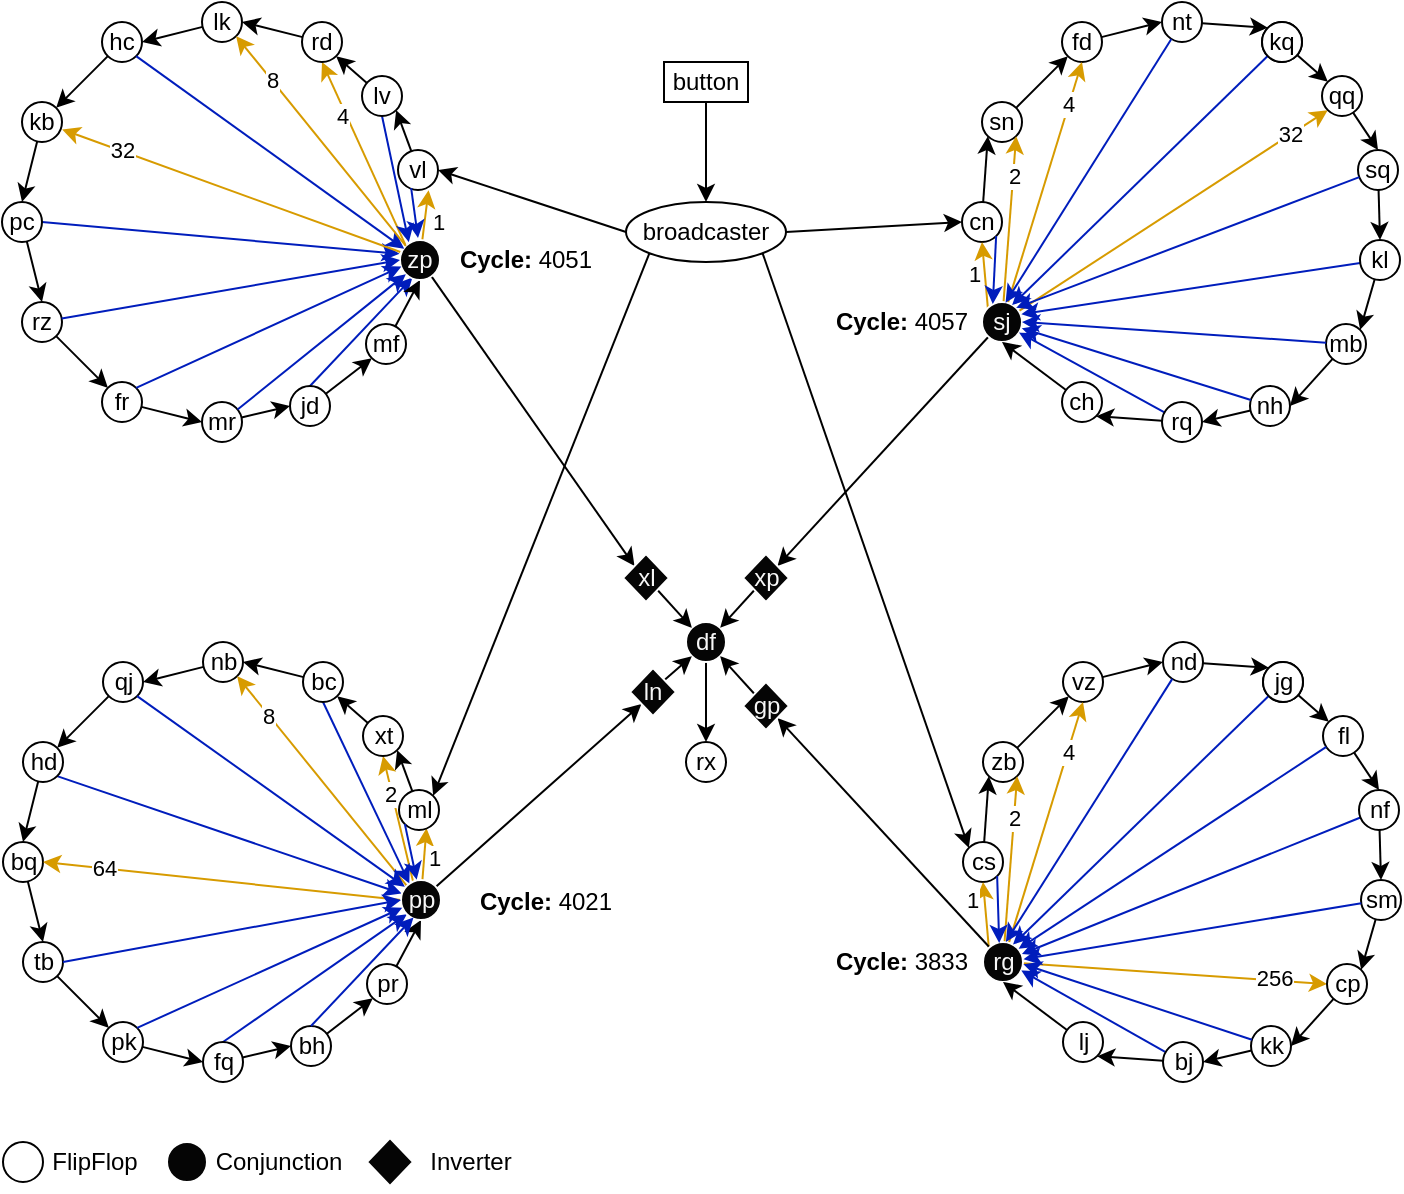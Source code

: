 <mxfile version="22.1.2" type="device">
  <diagram name="Page-1" id="7h99E_FBtP_rNtK2KSog">
    <mxGraphModel dx="367" dy="302" grid="1" gridSize="10" guides="1" tooltips="1" connect="1" arrows="1" fold="1" page="1" pageScale="1" pageWidth="827" pageHeight="1169" math="0" shadow="0">
      <root>
        <mxCell id="0" />
        <mxCell id="1" parent="0" />
        <mxCell id="vLFiFbukNMR0kvkJJkpE-280" style="edgeStyle=none;rounded=0;orthogonalLoop=1;jettySize=auto;html=1;entryX=1;entryY=0.5;entryDx=0;entryDy=0;exitX=0;exitY=0.5;exitDx=0;exitDy=0;" parent="1" source="vLFiFbukNMR0kvkJJkpE-1" target="vLFiFbukNMR0kvkJJkpE-21" edge="1">
          <mxGeometry relative="1" as="geometry">
            <mxPoint x="350" y="150" as="targetPoint" />
          </mxGeometry>
        </mxCell>
        <mxCell id="vLFiFbukNMR0kvkJJkpE-281" style="edgeStyle=none;rounded=0;orthogonalLoop=1;jettySize=auto;html=1;entryX=1;entryY=0;entryDx=0;entryDy=0;exitX=0;exitY=1;exitDx=0;exitDy=0;" parent="1" source="vLFiFbukNMR0kvkJJkpE-1" target="vLFiFbukNMR0kvkJJkpE-83" edge="1">
          <mxGeometry relative="1" as="geometry" />
        </mxCell>
        <mxCell id="vLFiFbukNMR0kvkJJkpE-282" style="edgeStyle=none;rounded=0;orthogonalLoop=1;jettySize=auto;html=1;entryX=0;entryY=0.5;entryDx=0;entryDy=0;exitX=1;exitY=0.5;exitDx=0;exitDy=0;" parent="1" source="vLFiFbukNMR0kvkJJkpE-1" target="vLFiFbukNMR0kvkJJkpE-158" edge="1">
          <mxGeometry relative="1" as="geometry" />
        </mxCell>
        <mxCell id="vLFiFbukNMR0kvkJJkpE-283" style="edgeStyle=none;rounded=0;orthogonalLoop=1;jettySize=auto;html=1;entryX=0;entryY=0;entryDx=0;entryDy=0;exitX=1;exitY=1;exitDx=0;exitDy=0;" parent="1" source="vLFiFbukNMR0kvkJJkpE-1" target="vLFiFbukNMR0kvkJJkpE-223" edge="1">
          <mxGeometry relative="1" as="geometry" />
        </mxCell>
        <mxCell id="vLFiFbukNMR0kvkJJkpE-1" value="broadcaster" style="ellipse;whiteSpace=wrap;html=1;" parent="1" vertex="1">
          <mxGeometry x="400" y="140" width="80" height="30" as="geometry" />
        </mxCell>
        <mxCell id="vLFiFbukNMR0kvkJJkpE-49" style="edgeStyle=none;rounded=0;orthogonalLoop=1;jettySize=auto;html=1;entryX=1;entryY=0.5;entryDx=0;entryDy=0;" parent="1" source="vLFiFbukNMR0kvkJJkpE-2" target="vLFiFbukNMR0kvkJJkpE-12" edge="1">
          <mxGeometry relative="1" as="geometry" />
        </mxCell>
        <mxCell id="vLFiFbukNMR0kvkJJkpE-2" value="lk" style="ellipse;whiteSpace=wrap;html=1;" parent="1" vertex="1">
          <mxGeometry x="188" y="40" width="20" height="20" as="geometry" />
        </mxCell>
        <mxCell id="vLFiFbukNMR0kvkJJkpE-50" style="edgeStyle=none;rounded=0;orthogonalLoop=1;jettySize=auto;html=1;entryX=1;entryY=0;entryDx=0;entryDy=0;" parent="1" source="vLFiFbukNMR0kvkJJkpE-12" target="vLFiFbukNMR0kvkJJkpE-13" edge="1">
          <mxGeometry relative="1" as="geometry" />
        </mxCell>
        <mxCell id="vLFiFbukNMR0kvkJJkpE-12" value="hc" style="ellipse;whiteSpace=wrap;html=1;" parent="1" vertex="1">
          <mxGeometry x="138" y="50" width="20" height="20" as="geometry" />
        </mxCell>
        <mxCell id="vLFiFbukNMR0kvkJJkpE-51" style="edgeStyle=none;rounded=0;orthogonalLoop=1;jettySize=auto;html=1;entryX=0.5;entryY=0;entryDx=0;entryDy=0;" parent="1" source="vLFiFbukNMR0kvkJJkpE-13" target="vLFiFbukNMR0kvkJJkpE-14" edge="1">
          <mxGeometry relative="1" as="geometry" />
        </mxCell>
        <mxCell id="vLFiFbukNMR0kvkJJkpE-13" value="kb" style="ellipse;whiteSpace=wrap;html=1;" parent="1" vertex="1">
          <mxGeometry x="98" y="90" width="20" height="20" as="geometry" />
        </mxCell>
        <mxCell id="vLFiFbukNMR0kvkJJkpE-52" style="edgeStyle=none;rounded=0;orthogonalLoop=1;jettySize=auto;html=1;entryX=0.5;entryY=0;entryDx=0;entryDy=0;" parent="1" source="vLFiFbukNMR0kvkJJkpE-14" target="vLFiFbukNMR0kvkJJkpE-15" edge="1">
          <mxGeometry relative="1" as="geometry" />
        </mxCell>
        <mxCell id="vLFiFbukNMR0kvkJJkpE-101" style="edgeStyle=none;rounded=0;orthogonalLoop=1;jettySize=auto;html=1;exitX=1;exitY=0.5;exitDx=0;exitDy=0;entryX=-0.012;entryY=0.346;entryDx=0;entryDy=0;entryPerimeter=0;fillColor=#0050ef;strokeColor=#001DBC;" parent="1" source="vLFiFbukNMR0kvkJJkpE-14" target="vLFiFbukNMR0kvkJJkpE-20" edge="1">
          <mxGeometry relative="1" as="geometry" />
        </mxCell>
        <mxCell id="vLFiFbukNMR0kvkJJkpE-14" value="pc" style="ellipse;whiteSpace=wrap;html=1;" parent="1" vertex="1">
          <mxGeometry x="88" y="140" width="20" height="20" as="geometry" />
        </mxCell>
        <mxCell id="vLFiFbukNMR0kvkJJkpE-53" style="edgeStyle=none;rounded=0;orthogonalLoop=1;jettySize=auto;html=1;entryX=0;entryY=0;entryDx=0;entryDy=0;" parent="1" source="vLFiFbukNMR0kvkJJkpE-15" target="vLFiFbukNMR0kvkJJkpE-16" edge="1">
          <mxGeometry relative="1" as="geometry" />
        </mxCell>
        <mxCell id="vLFiFbukNMR0kvkJJkpE-15" value="rz" style="ellipse;whiteSpace=wrap;html=1;" parent="1" vertex="1">
          <mxGeometry x="98" y="190" width="20" height="20" as="geometry" />
        </mxCell>
        <mxCell id="vLFiFbukNMR0kvkJJkpE-54" style="edgeStyle=none;rounded=0;orthogonalLoop=1;jettySize=auto;html=1;entryX=0;entryY=0.5;entryDx=0;entryDy=0;" parent="1" source="vLFiFbukNMR0kvkJJkpE-16" target="vLFiFbukNMR0kvkJJkpE-17" edge="1">
          <mxGeometry relative="1" as="geometry" />
        </mxCell>
        <mxCell id="vLFiFbukNMR0kvkJJkpE-16" value="fr" style="ellipse;whiteSpace=wrap;html=1;" parent="1" vertex="1">
          <mxGeometry x="138" y="230" width="20" height="20" as="geometry" />
        </mxCell>
        <mxCell id="vLFiFbukNMR0kvkJJkpE-55" style="edgeStyle=none;rounded=0;orthogonalLoop=1;jettySize=auto;html=1;entryX=0;entryY=0.5;entryDx=0;entryDy=0;" parent="1" source="vLFiFbukNMR0kvkJJkpE-17" target="vLFiFbukNMR0kvkJJkpE-18" edge="1">
          <mxGeometry relative="1" as="geometry" />
        </mxCell>
        <mxCell id="vLFiFbukNMR0kvkJJkpE-17" value="mr" style="ellipse;whiteSpace=wrap;html=1;" parent="1" vertex="1">
          <mxGeometry x="188" y="240" width="20" height="20" as="geometry" />
        </mxCell>
        <mxCell id="vLFiFbukNMR0kvkJJkpE-56" style="edgeStyle=none;rounded=0;orthogonalLoop=1;jettySize=auto;html=1;entryX=0;entryY=1;entryDx=0;entryDy=0;" parent="1" source="vLFiFbukNMR0kvkJJkpE-18" target="vLFiFbukNMR0kvkJJkpE-19" edge="1">
          <mxGeometry relative="1" as="geometry" />
        </mxCell>
        <mxCell id="vLFiFbukNMR0kvkJJkpE-104" style="edgeStyle=none;rounded=0;orthogonalLoop=1;jettySize=auto;html=1;exitX=0.5;exitY=0;exitDx=0;exitDy=0;entryX=0.311;entryY=0.94;entryDx=0;entryDy=0;entryPerimeter=0;fillColor=#0050ef;strokeColor=#001DBC;" parent="1" source="vLFiFbukNMR0kvkJJkpE-18" target="vLFiFbukNMR0kvkJJkpE-20" edge="1">
          <mxGeometry relative="1" as="geometry" />
        </mxCell>
        <mxCell id="vLFiFbukNMR0kvkJJkpE-18" value="jd" style="ellipse;whiteSpace=wrap;html=1;" parent="1" vertex="1">
          <mxGeometry x="232" y="232" width="20" height="20" as="geometry" />
        </mxCell>
        <mxCell id="vLFiFbukNMR0kvkJJkpE-57" style="edgeStyle=none;rounded=0;orthogonalLoop=1;jettySize=auto;html=1;entryX=0.5;entryY=1;entryDx=0;entryDy=0;" parent="1" source="vLFiFbukNMR0kvkJJkpE-19" target="vLFiFbukNMR0kvkJJkpE-20" edge="1">
          <mxGeometry relative="1" as="geometry" />
        </mxCell>
        <mxCell id="vLFiFbukNMR0kvkJJkpE-19" value="mf" style="ellipse;whiteSpace=wrap;html=1;" parent="1" vertex="1">
          <mxGeometry x="270" y="201" width="20" height="20" as="geometry" />
        </mxCell>
        <mxCell id="vLFiFbukNMR0kvkJJkpE-58" style="edgeStyle=none;rounded=0;orthogonalLoop=1;jettySize=auto;html=1;entryX=0.764;entryY=1.005;entryDx=0;entryDy=0;entryPerimeter=0;fillColor=#ffe6cc;strokeColor=#d79b00;" parent="1" source="vLFiFbukNMR0kvkJJkpE-20" target="vLFiFbukNMR0kvkJJkpE-21" edge="1">
          <mxGeometry relative="1" as="geometry" />
        </mxCell>
        <mxCell id="_b43t_OURAf0LPRaJytC-1" value="1" style="edgeLabel;html=1;align=center;verticalAlign=middle;resizable=0;points=[];" parent="vLFiFbukNMR0kvkJJkpE-58" vertex="1" connectable="0">
          <mxGeometry x="0.082" y="-1" relative="1" as="geometry">
            <mxPoint x="5" y="4" as="offset" />
          </mxGeometry>
        </mxCell>
        <mxCell id="vLFiFbukNMR0kvkJJkpE-106" style="edgeStyle=none;rounded=0;orthogonalLoop=1;jettySize=auto;html=1;exitX=0;exitY=0;exitDx=0;exitDy=0;entryX=0.5;entryY=1;entryDx=0;entryDy=0;fillColor=#ffe6cc;strokeColor=#d79b00;" parent="1" source="vLFiFbukNMR0kvkJJkpE-20" target="vLFiFbukNMR0kvkJJkpE-23" edge="1">
          <mxGeometry relative="1" as="geometry" />
        </mxCell>
        <mxCell id="_b43t_OURAf0LPRaJytC-2" value="4" style="edgeLabel;html=1;align=center;verticalAlign=middle;resizable=0;points=[];" parent="vLFiFbukNMR0kvkJJkpE-106" vertex="1" connectable="0">
          <mxGeometry x="0.559" relative="1" as="geometry">
            <mxPoint x="1" y="7" as="offset" />
          </mxGeometry>
        </mxCell>
        <mxCell id="vLFiFbukNMR0kvkJJkpE-107" style="edgeStyle=none;rounded=0;orthogonalLoop=1;jettySize=auto;html=1;exitX=0.008;exitY=0.301;exitDx=0;exitDy=0;entryX=1.004;entryY=0.686;entryDx=0;entryDy=0;exitPerimeter=0;entryPerimeter=0;fillColor=#ffe6cc;strokeColor=#d79b00;" parent="1" source="vLFiFbukNMR0kvkJJkpE-20" target="vLFiFbukNMR0kvkJJkpE-13" edge="1">
          <mxGeometry relative="1" as="geometry" />
        </mxCell>
        <mxCell id="_b43t_OURAf0LPRaJytC-4" value="32" style="edgeLabel;html=1;align=center;verticalAlign=middle;resizable=0;points=[];" parent="vLFiFbukNMR0kvkJJkpE-107" vertex="1" connectable="0">
          <mxGeometry x="0.405" y="-1" relative="1" as="geometry">
            <mxPoint x="-21" y="-7" as="offset" />
          </mxGeometry>
        </mxCell>
        <mxCell id="vLFiFbukNMR0kvkJJkpE-270" style="edgeStyle=none;rounded=0;orthogonalLoop=1;jettySize=auto;html=1;entryX=0;entryY=0;entryDx=0;entryDy=0;" parent="1" source="vLFiFbukNMR0kvkJJkpE-20" target="gAliYxZheVsyIceWktLf-1" edge="1">
          <mxGeometry relative="1" as="geometry">
            <mxPoint x="402.929" y="322.929" as="targetPoint" />
          </mxGeometry>
        </mxCell>
        <mxCell id="vLFiFbukNMR0kvkJJkpE-20" value="zp" style="ellipse;whiteSpace=wrap;html=1;fillStyle=auto;fillColor=#050505;strokeColor=#FFFFFF;fontColor=#F7F7F7;" parent="1" vertex="1">
          <mxGeometry x="287" y="159" width="20" height="20" as="geometry" />
        </mxCell>
        <mxCell id="vLFiFbukNMR0kvkJJkpE-59" style="edgeStyle=none;rounded=0;orthogonalLoop=1;jettySize=auto;html=1;entryX=1;entryY=1;entryDx=0;entryDy=0;" parent="1" source="vLFiFbukNMR0kvkJJkpE-21" target="vLFiFbukNMR0kvkJJkpE-22" edge="1">
          <mxGeometry relative="1" as="geometry" />
        </mxCell>
        <mxCell id="vLFiFbukNMR0kvkJJkpE-21" value="vl" style="ellipse;whiteSpace=wrap;html=1;" parent="1" vertex="1">
          <mxGeometry x="286" y="114" width="20" height="20" as="geometry" />
        </mxCell>
        <mxCell id="vLFiFbukNMR0kvkJJkpE-60" style="edgeStyle=none;rounded=0;orthogonalLoop=1;jettySize=auto;html=1;entryX=1;entryY=1;entryDx=0;entryDy=0;" parent="1" source="vLFiFbukNMR0kvkJJkpE-22" target="vLFiFbukNMR0kvkJJkpE-23" edge="1">
          <mxGeometry relative="1" as="geometry" />
        </mxCell>
        <mxCell id="vLFiFbukNMR0kvkJJkpE-99" style="edgeStyle=none;rounded=0;orthogonalLoop=1;jettySize=auto;html=1;exitX=0.5;exitY=1;exitDx=0;exitDy=0;entryX=0.22;entryY=0.054;entryDx=0;entryDy=0;entryPerimeter=0;fillColor=#0050ef;strokeColor=#001DBC;" parent="1" source="vLFiFbukNMR0kvkJJkpE-22" target="vLFiFbukNMR0kvkJJkpE-20" edge="1">
          <mxGeometry relative="1" as="geometry">
            <mxPoint x="290" y="160" as="targetPoint" />
          </mxGeometry>
        </mxCell>
        <mxCell id="vLFiFbukNMR0kvkJJkpE-22" value="lv" style="ellipse;whiteSpace=wrap;html=1;" parent="1" vertex="1">
          <mxGeometry x="268" y="77" width="20" height="20" as="geometry" />
        </mxCell>
        <mxCell id="vLFiFbukNMR0kvkJJkpE-61" style="edgeStyle=none;rounded=0;orthogonalLoop=1;jettySize=auto;html=1;entryX=1;entryY=0.5;entryDx=0;entryDy=0;" parent="1" source="vLFiFbukNMR0kvkJJkpE-23" target="vLFiFbukNMR0kvkJJkpE-2" edge="1">
          <mxGeometry relative="1" as="geometry" />
        </mxCell>
        <mxCell id="vLFiFbukNMR0kvkJJkpE-23" value="rd" style="ellipse;whiteSpace=wrap;html=1;" parent="1" vertex="1">
          <mxGeometry x="238" y="50" width="20" height="20" as="geometry" />
        </mxCell>
        <mxCell id="vLFiFbukNMR0kvkJJkpE-62" style="edgeStyle=none;rounded=0;orthogonalLoop=1;jettySize=auto;html=1;entryX=1;entryY=0.5;entryDx=0;entryDy=0;" parent="1" source="vLFiFbukNMR0kvkJJkpE-63" target="vLFiFbukNMR0kvkJJkpE-65" edge="1">
          <mxGeometry relative="1" as="geometry" />
        </mxCell>
        <mxCell id="vLFiFbukNMR0kvkJJkpE-63" value="nb" style="ellipse;whiteSpace=wrap;html=1;" parent="1" vertex="1">
          <mxGeometry x="188.5" y="360" width="20" height="20" as="geometry" />
        </mxCell>
        <mxCell id="vLFiFbukNMR0kvkJJkpE-64" style="edgeStyle=none;rounded=0;orthogonalLoop=1;jettySize=auto;html=1;entryX=1;entryY=0;entryDx=0;entryDy=0;" parent="1" source="vLFiFbukNMR0kvkJJkpE-65" target="vLFiFbukNMR0kvkJJkpE-67" edge="1">
          <mxGeometry relative="1" as="geometry" />
        </mxCell>
        <mxCell id="vLFiFbukNMR0kvkJJkpE-65" value="qj" style="ellipse;whiteSpace=wrap;html=1;" parent="1" vertex="1">
          <mxGeometry x="138.5" y="370" width="20" height="20" as="geometry" />
        </mxCell>
        <mxCell id="vLFiFbukNMR0kvkJJkpE-66" style="edgeStyle=none;rounded=0;orthogonalLoop=1;jettySize=auto;html=1;entryX=0.5;entryY=0;entryDx=0;entryDy=0;" parent="1" source="vLFiFbukNMR0kvkJJkpE-67" target="vLFiFbukNMR0kvkJJkpE-69" edge="1">
          <mxGeometry relative="1" as="geometry" />
        </mxCell>
        <mxCell id="vLFiFbukNMR0kvkJJkpE-141" style="edgeStyle=none;rounded=0;orthogonalLoop=1;jettySize=auto;html=1;exitX=1;exitY=1;exitDx=0;exitDy=0;entryX=0.016;entryY=0.339;entryDx=0;entryDy=0;entryPerimeter=0;fillColor=#0050ef;strokeColor=#001DBC;" parent="1" source="vLFiFbukNMR0kvkJJkpE-67" target="vLFiFbukNMR0kvkJJkpE-81" edge="1">
          <mxGeometry relative="1" as="geometry" />
        </mxCell>
        <mxCell id="vLFiFbukNMR0kvkJJkpE-67" value="hd" style="ellipse;whiteSpace=wrap;html=1;" parent="1" vertex="1">
          <mxGeometry x="98.5" y="410" width="20" height="20" as="geometry" />
        </mxCell>
        <mxCell id="vLFiFbukNMR0kvkJJkpE-68" style="edgeStyle=none;rounded=0;orthogonalLoop=1;jettySize=auto;html=1;entryX=0.5;entryY=0;entryDx=0;entryDy=0;" parent="1" source="vLFiFbukNMR0kvkJJkpE-69" target="vLFiFbukNMR0kvkJJkpE-71" edge="1">
          <mxGeometry relative="1" as="geometry" />
        </mxCell>
        <mxCell id="vLFiFbukNMR0kvkJJkpE-69" value="bq" style="ellipse;whiteSpace=wrap;html=1;" parent="1" vertex="1">
          <mxGeometry x="88.5" y="460" width="20" height="20" as="geometry" />
        </mxCell>
        <mxCell id="vLFiFbukNMR0kvkJJkpE-70" style="edgeStyle=none;rounded=0;orthogonalLoop=1;jettySize=auto;html=1;entryX=0;entryY=0;entryDx=0;entryDy=0;" parent="1" source="vLFiFbukNMR0kvkJJkpE-71" target="vLFiFbukNMR0kvkJJkpE-73" edge="1">
          <mxGeometry relative="1" as="geometry" />
        </mxCell>
        <mxCell id="vLFiFbukNMR0kvkJJkpE-71" value="tb" style="ellipse;whiteSpace=wrap;html=1;" parent="1" vertex="1">
          <mxGeometry x="98.5" y="510" width="20" height="20" as="geometry" />
        </mxCell>
        <mxCell id="vLFiFbukNMR0kvkJJkpE-72" style="edgeStyle=none;rounded=0;orthogonalLoop=1;jettySize=auto;html=1;entryX=0;entryY=0.5;entryDx=0;entryDy=0;" parent="1" source="vLFiFbukNMR0kvkJJkpE-73" target="vLFiFbukNMR0kvkJJkpE-75" edge="1">
          <mxGeometry relative="1" as="geometry" />
        </mxCell>
        <mxCell id="vLFiFbukNMR0kvkJJkpE-73" value="pk" style="ellipse;whiteSpace=wrap;html=1;" parent="1" vertex="1">
          <mxGeometry x="138.5" y="550" width="20" height="20" as="geometry" />
        </mxCell>
        <mxCell id="vLFiFbukNMR0kvkJJkpE-74" style="edgeStyle=none;rounded=0;orthogonalLoop=1;jettySize=auto;html=1;entryX=0;entryY=0.5;entryDx=0;entryDy=0;" parent="1" source="vLFiFbukNMR0kvkJJkpE-75" target="vLFiFbukNMR0kvkJJkpE-77" edge="1">
          <mxGeometry relative="1" as="geometry" />
        </mxCell>
        <mxCell id="vLFiFbukNMR0kvkJJkpE-144" style="edgeStyle=none;rounded=0;orthogonalLoop=1;jettySize=auto;html=1;exitX=0.5;exitY=0;exitDx=0;exitDy=0;entryX=0;entryY=1;entryDx=0;entryDy=0;fillColor=#0050ef;strokeColor=#001DBC;" parent="1" source="vLFiFbukNMR0kvkJJkpE-75" target="vLFiFbukNMR0kvkJJkpE-81" edge="1">
          <mxGeometry relative="1" as="geometry" />
        </mxCell>
        <mxCell id="vLFiFbukNMR0kvkJJkpE-75" value="fq" style="ellipse;whiteSpace=wrap;html=1;" parent="1" vertex="1">
          <mxGeometry x="188.5" y="560" width="20" height="20" as="geometry" />
        </mxCell>
        <mxCell id="vLFiFbukNMR0kvkJJkpE-76" style="edgeStyle=none;rounded=0;orthogonalLoop=1;jettySize=auto;html=1;entryX=0;entryY=1;entryDx=0;entryDy=0;" parent="1" source="vLFiFbukNMR0kvkJJkpE-77" target="vLFiFbukNMR0kvkJJkpE-79" edge="1">
          <mxGeometry relative="1" as="geometry" />
        </mxCell>
        <mxCell id="vLFiFbukNMR0kvkJJkpE-77" value="bh" style="ellipse;whiteSpace=wrap;html=1;" parent="1" vertex="1">
          <mxGeometry x="232.5" y="552" width="20" height="20" as="geometry" />
        </mxCell>
        <mxCell id="vLFiFbukNMR0kvkJJkpE-78" style="edgeStyle=none;rounded=0;orthogonalLoop=1;jettySize=auto;html=1;entryX=0.5;entryY=1;entryDx=0;entryDy=0;" parent="1" source="vLFiFbukNMR0kvkJJkpE-79" target="vLFiFbukNMR0kvkJJkpE-81" edge="1">
          <mxGeometry relative="1" as="geometry" />
        </mxCell>
        <mxCell id="vLFiFbukNMR0kvkJJkpE-79" value="pr" style="ellipse;whiteSpace=wrap;html=1;" parent="1" vertex="1">
          <mxGeometry x="270.5" y="521" width="20" height="20" as="geometry" />
        </mxCell>
        <mxCell id="vLFiFbukNMR0kvkJJkpE-80" style="edgeStyle=none;rounded=0;orthogonalLoop=1;jettySize=auto;html=1;entryX=0.686;entryY=0.956;entryDx=0;entryDy=0;entryPerimeter=0;fillColor=#ffe6cc;strokeColor=#d79b00;" parent="1" source="vLFiFbukNMR0kvkJJkpE-81" target="vLFiFbukNMR0kvkJJkpE-83" edge="1">
          <mxGeometry relative="1" as="geometry" />
        </mxCell>
        <mxCell id="_b43t_OURAf0LPRaJytC-5" value="1" style="edgeLabel;html=1;align=center;verticalAlign=middle;resizable=0;points=[];" parent="vLFiFbukNMR0kvkJJkpE-80" vertex="1" connectable="0">
          <mxGeometry x="0.071" y="1" relative="1" as="geometry">
            <mxPoint x="5" y="3" as="offset" />
          </mxGeometry>
        </mxCell>
        <mxCell id="vLFiFbukNMR0kvkJJkpE-146" style="edgeStyle=none;rounded=0;orthogonalLoop=1;jettySize=auto;html=1;exitX=0.3;exitY=0.03;exitDx=0;exitDy=0;entryX=0.5;entryY=1;entryDx=0;entryDy=0;exitPerimeter=0;fillColor=#ffe6cc;strokeColor=#d79b00;" parent="1" source="vLFiFbukNMR0kvkJJkpE-81" target="vLFiFbukNMR0kvkJJkpE-85" edge="1">
          <mxGeometry relative="1" as="geometry" />
        </mxCell>
        <mxCell id="_b43t_OURAf0LPRaJytC-6" value="2" style="edgeLabel;html=1;align=center;verticalAlign=middle;resizable=0;points=[];" parent="vLFiFbukNMR0kvkJJkpE-146" vertex="1" connectable="0">
          <mxGeometry x="0.502" relative="1" as="geometry">
            <mxPoint y="3" as="offset" />
          </mxGeometry>
        </mxCell>
        <mxCell id="vLFiFbukNMR0kvkJJkpE-147" style="edgeStyle=none;rounded=0;orthogonalLoop=1;jettySize=auto;html=1;exitX=0;exitY=0;exitDx=0;exitDy=0;entryX=1;entryY=1;entryDx=0;entryDy=0;fillColor=#ffe6cc;strokeColor=#d79b00;" parent="1" source="vLFiFbukNMR0kvkJJkpE-81" target="vLFiFbukNMR0kvkJJkpE-63" edge="1">
          <mxGeometry relative="1" as="geometry" />
        </mxCell>
        <mxCell id="_b43t_OURAf0LPRaJytC-7" value="8" style="edgeLabel;html=1;align=center;verticalAlign=middle;resizable=0;points=[];" parent="vLFiFbukNMR0kvkJJkpE-147" vertex="1" connectable="0">
          <mxGeometry x="0.275" relative="1" as="geometry">
            <mxPoint x="-16" y="-18" as="offset" />
          </mxGeometry>
        </mxCell>
        <mxCell id="vLFiFbukNMR0kvkJJkpE-148" style="edgeStyle=none;rounded=0;orthogonalLoop=1;jettySize=auto;html=1;exitX=0;exitY=0.5;exitDx=0;exitDy=0;entryX=1;entryY=0.5;entryDx=0;entryDy=0;fillColor=#ffe6cc;strokeColor=#d79b00;" parent="1" source="vLFiFbukNMR0kvkJJkpE-81" target="vLFiFbukNMR0kvkJJkpE-69" edge="1">
          <mxGeometry relative="1" as="geometry" />
        </mxCell>
        <mxCell id="_b43t_OURAf0LPRaJytC-9" value="64" style="edgeLabel;html=1;align=center;verticalAlign=middle;resizable=0;points=[];" parent="vLFiFbukNMR0kvkJJkpE-148" vertex="1" connectable="0">
          <mxGeometry x="0.577" relative="1" as="geometry">
            <mxPoint x="-8" y="-1" as="offset" />
          </mxGeometry>
        </mxCell>
        <mxCell id="vLFiFbukNMR0kvkJJkpE-272" style="edgeStyle=none;rounded=0;orthogonalLoop=1;jettySize=auto;html=1;entryX=0;entryY=1;entryDx=0;entryDy=0;" parent="1" source="vLFiFbukNMR0kvkJJkpE-81" target="gAliYxZheVsyIceWktLf-4" edge="1">
          <mxGeometry relative="1" as="geometry">
            <mxPoint x="400" y="389" as="targetPoint" />
          </mxGeometry>
        </mxCell>
        <mxCell id="vLFiFbukNMR0kvkJJkpE-81" value="pp" style="ellipse;whiteSpace=wrap;html=1;fillColor=#050505;strokeColor=#FFFFFF;fontColor=#F7F7F7;" parent="1" vertex="1">
          <mxGeometry x="287.5" y="479" width="20" height="20" as="geometry" />
        </mxCell>
        <mxCell id="vLFiFbukNMR0kvkJJkpE-82" style="edgeStyle=none;rounded=0;orthogonalLoop=1;jettySize=auto;html=1;entryX=1;entryY=1;entryDx=0;entryDy=0;" parent="1" source="vLFiFbukNMR0kvkJJkpE-83" target="vLFiFbukNMR0kvkJJkpE-85" edge="1">
          <mxGeometry relative="1" as="geometry" />
        </mxCell>
        <mxCell id="vLFiFbukNMR0kvkJJkpE-83" value="ml" style="ellipse;whiteSpace=wrap;html=1;" parent="1" vertex="1">
          <mxGeometry x="286.5" y="434" width="20" height="20" as="geometry" />
        </mxCell>
        <mxCell id="vLFiFbukNMR0kvkJJkpE-84" style="edgeStyle=none;rounded=0;orthogonalLoop=1;jettySize=auto;html=1;entryX=1;entryY=1;entryDx=0;entryDy=0;" parent="1" source="vLFiFbukNMR0kvkJJkpE-85" target="vLFiFbukNMR0kvkJJkpE-87" edge="1">
          <mxGeometry relative="1" as="geometry" />
        </mxCell>
        <mxCell id="vLFiFbukNMR0kvkJJkpE-85" value="xt" style="ellipse;whiteSpace=wrap;html=1;" parent="1" vertex="1">
          <mxGeometry x="268.5" y="397" width="20" height="20" as="geometry" />
        </mxCell>
        <mxCell id="vLFiFbukNMR0kvkJJkpE-86" style="edgeStyle=none;rounded=0;orthogonalLoop=1;jettySize=auto;html=1;entryX=1;entryY=0.5;entryDx=0;entryDy=0;" parent="1" source="vLFiFbukNMR0kvkJJkpE-87" target="vLFiFbukNMR0kvkJJkpE-63" edge="1">
          <mxGeometry relative="1" as="geometry" />
        </mxCell>
        <mxCell id="vLFiFbukNMR0kvkJJkpE-139" style="edgeStyle=none;rounded=0;orthogonalLoop=1;jettySize=auto;html=1;exitX=0.5;exitY=1;exitDx=0;exitDy=0;entryX=0.209;entryY=0.084;entryDx=0;entryDy=0;entryPerimeter=0;fillColor=#0050ef;strokeColor=#001DBC;" parent="1" source="vLFiFbukNMR0kvkJJkpE-87" target="vLFiFbukNMR0kvkJJkpE-81" edge="1">
          <mxGeometry relative="1" as="geometry" />
        </mxCell>
        <mxCell id="vLFiFbukNMR0kvkJJkpE-87" value="bc" style="ellipse;whiteSpace=wrap;html=1;" parent="1" vertex="1">
          <mxGeometry x="238.5" y="370" width="20" height="20" as="geometry" />
        </mxCell>
        <mxCell id="vLFiFbukNMR0kvkJJkpE-98" style="edgeStyle=none;rounded=0;orthogonalLoop=1;jettySize=auto;html=1;exitX=0.329;exitY=0.955;exitDx=0;exitDy=0;exitPerimeter=0;fillColor=#0050ef;strokeColor=#001DBC;" parent="1" source="vLFiFbukNMR0kvkJJkpE-21" edge="1">
          <mxGeometry relative="1" as="geometry">
            <mxPoint x="296" y="158" as="targetPoint" />
          </mxGeometry>
        </mxCell>
        <mxCell id="vLFiFbukNMR0kvkJJkpE-100" style="edgeStyle=none;rounded=0;orthogonalLoop=1;jettySize=auto;html=1;exitX=1;exitY=1;exitDx=0;exitDy=0;entryX=0.107;entryY=0.221;entryDx=0;entryDy=0;entryPerimeter=0;fillColor=#0050ef;strokeColor=#001DBC;" parent="1" source="vLFiFbukNMR0kvkJJkpE-12" target="vLFiFbukNMR0kvkJJkpE-20" edge="1">
          <mxGeometry relative="1" as="geometry" />
        </mxCell>
        <mxCell id="vLFiFbukNMR0kvkJJkpE-102" style="edgeStyle=none;rounded=0;orthogonalLoop=1;jettySize=auto;html=1;entryX=0;entryY=0.5;entryDx=0;entryDy=0;fillColor=#0050ef;strokeColor=#001DBC;" parent="1" source="vLFiFbukNMR0kvkJJkpE-15" target="vLFiFbukNMR0kvkJJkpE-20" edge="1">
          <mxGeometry relative="1" as="geometry">
            <mxPoint x="287" y="173" as="targetPoint" />
          </mxGeometry>
        </mxCell>
        <mxCell id="vLFiFbukNMR0kvkJJkpE-103" style="edgeStyle=none;rounded=0;orthogonalLoop=1;jettySize=auto;html=1;entryX=0;entryY=1;entryDx=0;entryDy=0;fillColor=#0050ef;strokeColor=#001DBC;" parent="1" source="vLFiFbukNMR0kvkJJkpE-17" target="vLFiFbukNMR0kvkJJkpE-20" edge="1">
          <mxGeometry relative="1" as="geometry">
            <mxPoint x="280" y="180" as="targetPoint" />
          </mxGeometry>
        </mxCell>
        <mxCell id="vLFiFbukNMR0kvkJJkpE-105" style="edgeStyle=none;rounded=0;orthogonalLoop=1;jettySize=auto;html=1;exitX=1;exitY=0;exitDx=0;exitDy=0;entryX=0.033;entryY=0.665;entryDx=0;entryDy=0;entryPerimeter=0;fillColor=#0050ef;strokeColor=#001DBC;" parent="1" source="vLFiFbukNMR0kvkJJkpE-16" target="vLFiFbukNMR0kvkJJkpE-20" edge="1">
          <mxGeometry relative="1" as="geometry" />
        </mxCell>
        <mxCell id="vLFiFbukNMR0kvkJJkpE-108" style="edgeStyle=none;rounded=0;orthogonalLoop=1;jettySize=auto;html=1;exitX=0;exitY=0;exitDx=0;exitDy=0;entryX=1;entryY=1;entryDx=0;entryDy=0;fillColor=#ffe6cc;strokeColor=#d79b00;" parent="1" source="vLFiFbukNMR0kvkJJkpE-20" target="vLFiFbukNMR0kvkJJkpE-2" edge="1">
          <mxGeometry relative="1" as="geometry" />
        </mxCell>
        <mxCell id="_b43t_OURAf0LPRaJytC-3" value="8" style="edgeLabel;html=1;align=center;verticalAlign=middle;resizable=0;points=[];" parent="vLFiFbukNMR0kvkJJkpE-108" vertex="1" connectable="0">
          <mxGeometry x="0.576" relative="1" as="geometry">
            <mxPoint as="offset" />
          </mxGeometry>
        </mxCell>
        <mxCell id="vLFiFbukNMR0kvkJJkpE-138" style="edgeStyle=none;rounded=0;orthogonalLoop=1;jettySize=auto;html=1;exitX=0;exitY=1;exitDx=0;exitDy=0;entryX=0.391;entryY=-0.008;entryDx=0;entryDy=0;entryPerimeter=0;fillColor=#0050ef;strokeColor=#001DBC;" parent="1" source="vLFiFbukNMR0kvkJJkpE-83" target="vLFiFbukNMR0kvkJJkpE-81" edge="1">
          <mxGeometry relative="1" as="geometry" />
        </mxCell>
        <mxCell id="vLFiFbukNMR0kvkJJkpE-140" style="edgeStyle=none;rounded=0;orthogonalLoop=1;jettySize=auto;html=1;exitX=1;exitY=1;exitDx=0;exitDy=0;entryX=0.097;entryY=0.169;entryDx=0;entryDy=0;entryPerimeter=0;fillColor=#0050ef;strokeColor=#001DBC;" parent="1" source="vLFiFbukNMR0kvkJJkpE-65" target="vLFiFbukNMR0kvkJJkpE-81" edge="1">
          <mxGeometry relative="1" as="geometry" />
        </mxCell>
        <mxCell id="vLFiFbukNMR0kvkJJkpE-142" style="edgeStyle=none;rounded=0;orthogonalLoop=1;jettySize=auto;html=1;exitX=1;exitY=0.5;exitDx=0;exitDy=0;entryX=0;entryY=0.5;entryDx=0;entryDy=0;fillColor=#0050ef;strokeColor=#001DBC;" parent="1" source="vLFiFbukNMR0kvkJJkpE-71" target="vLFiFbukNMR0kvkJJkpE-81" edge="1">
          <mxGeometry relative="1" as="geometry" />
        </mxCell>
        <mxCell id="vLFiFbukNMR0kvkJJkpE-143" style="edgeStyle=none;rounded=0;orthogonalLoop=1;jettySize=auto;html=1;exitX=1;exitY=0;exitDx=0;exitDy=0;entryX=0.032;entryY=0.694;entryDx=0;entryDy=0;entryPerimeter=0;fillColor=#0050ef;strokeColor=#001DBC;" parent="1" source="vLFiFbukNMR0kvkJJkpE-73" target="vLFiFbukNMR0kvkJJkpE-81" edge="1">
          <mxGeometry relative="1" as="geometry" />
        </mxCell>
        <mxCell id="vLFiFbukNMR0kvkJJkpE-145" style="edgeStyle=none;rounded=0;orthogonalLoop=1;jettySize=auto;html=1;exitX=0.5;exitY=0;exitDx=0;exitDy=0;entryX=0.311;entryY=0.937;entryDx=0;entryDy=0;entryPerimeter=0;fillColor=#0050ef;strokeColor=#001DBC;" parent="1" source="vLFiFbukNMR0kvkJJkpE-77" target="vLFiFbukNMR0kvkJJkpE-81" edge="1">
          <mxGeometry relative="1" as="geometry" />
        </mxCell>
        <mxCell id="vLFiFbukNMR0kvkJJkpE-193" style="edgeStyle=none;rounded=0;orthogonalLoop=1;jettySize=auto;html=1;entryX=0;entryY=0;entryDx=0;entryDy=0;" parent="1" source="vLFiFbukNMR0kvkJJkpE-151" target="vLFiFbukNMR0kvkJJkpE-187" edge="1">
          <mxGeometry relative="1" as="geometry" />
        </mxCell>
        <mxCell id="vLFiFbukNMR0kvkJJkpE-151" value="nt" style="ellipse;whiteSpace=wrap;html=1;" parent="1" vertex="1">
          <mxGeometry x="668" y="40" width="20" height="20" as="geometry" />
        </mxCell>
        <mxCell id="vLFiFbukNMR0kvkJJkpE-192" style="edgeStyle=none;rounded=0;orthogonalLoop=1;jettySize=auto;html=1;entryX=0;entryY=0.5;entryDx=0;entryDy=0;" parent="1" source="vLFiFbukNMR0kvkJJkpE-153" target="vLFiFbukNMR0kvkJJkpE-151" edge="1">
          <mxGeometry relative="1" as="geometry" />
        </mxCell>
        <mxCell id="vLFiFbukNMR0kvkJJkpE-153" value="fd" style="ellipse;whiteSpace=wrap;html=1;" parent="1" vertex="1">
          <mxGeometry x="618" y="50" width="20" height="20" as="geometry" />
        </mxCell>
        <mxCell id="vLFiFbukNMR0kvkJJkpE-191" style="edgeStyle=none;rounded=0;orthogonalLoop=1;jettySize=auto;html=1;entryX=0;entryY=1;entryDx=0;entryDy=0;" parent="1" source="vLFiFbukNMR0kvkJJkpE-156" target="vLFiFbukNMR0kvkJJkpE-153" edge="1">
          <mxGeometry relative="1" as="geometry" />
        </mxCell>
        <mxCell id="vLFiFbukNMR0kvkJJkpE-156" value="sn" style="ellipse;whiteSpace=wrap;html=1;" parent="1" vertex="1">
          <mxGeometry x="578" y="90" width="20" height="20" as="geometry" />
        </mxCell>
        <mxCell id="vLFiFbukNMR0kvkJJkpE-190" style="edgeStyle=none;rounded=0;orthogonalLoop=1;jettySize=auto;html=1;entryX=0;entryY=1;entryDx=0;entryDy=0;" parent="1" source="vLFiFbukNMR0kvkJJkpE-158" target="vLFiFbukNMR0kvkJJkpE-156" edge="1">
          <mxGeometry relative="1" as="geometry" />
        </mxCell>
        <mxCell id="vLFiFbukNMR0kvkJJkpE-158" value="cn" style="ellipse;whiteSpace=wrap;html=1;" parent="1" vertex="1">
          <mxGeometry x="568" y="140" width="20" height="20" as="geometry" />
        </mxCell>
        <mxCell id="vLFiFbukNMR0kvkJJkpE-202" style="edgeStyle=none;rounded=0;orthogonalLoop=1;jettySize=auto;html=1;entryX=0.5;entryY=1;entryDx=0;entryDy=0;exitX=0;exitY=0;exitDx=0;exitDy=0;fillColor=#ffe6cc;strokeColor=#d79b00;" parent="1" source="vLFiFbukNMR0kvkJJkpE-160" target="vLFiFbukNMR0kvkJJkpE-158" edge="1">
          <mxGeometry relative="1" as="geometry" />
        </mxCell>
        <mxCell id="_b43t_OURAf0LPRaJytC-14" value="1" style="edgeLabel;html=1;align=center;verticalAlign=middle;resizable=0;points=[];" parent="vLFiFbukNMR0kvkJJkpE-202" vertex="1" connectable="0">
          <mxGeometry x="0.273" y="1" relative="1" as="geometry">
            <mxPoint x="-4" y="4" as="offset" />
          </mxGeometry>
        </mxCell>
        <mxCell id="vLFiFbukNMR0kvkJJkpE-212" style="edgeStyle=none;rounded=0;orthogonalLoop=1;jettySize=auto;html=1;entryX=1;entryY=1;entryDx=0;entryDy=0;fillColor=#ffe6cc;strokeColor=#d79b00;" parent="1" source="vLFiFbukNMR0kvkJJkpE-160" target="vLFiFbukNMR0kvkJJkpE-156" edge="1">
          <mxGeometry relative="1" as="geometry" />
        </mxCell>
        <mxCell id="_b43t_OURAf0LPRaJytC-15" value="2" style="edgeLabel;html=1;align=center;verticalAlign=middle;resizable=0;points=[];" parent="vLFiFbukNMR0kvkJJkpE-212" vertex="1" connectable="0">
          <mxGeometry x="0.444" relative="1" as="geometry">
            <mxPoint y="-3" as="offset" />
          </mxGeometry>
        </mxCell>
        <mxCell id="vLFiFbukNMR0kvkJJkpE-214" style="edgeStyle=none;rounded=0;orthogonalLoop=1;jettySize=auto;html=1;entryX=0.5;entryY=1;entryDx=0;entryDy=0;fillColor=#ffe6cc;strokeColor=#d79b00;" parent="1" source="vLFiFbukNMR0kvkJJkpE-160" target="vLFiFbukNMR0kvkJJkpE-153" edge="1">
          <mxGeometry relative="1" as="geometry" />
        </mxCell>
        <mxCell id="_b43t_OURAf0LPRaJytC-16" value="4" style="edgeLabel;html=1;align=center;verticalAlign=middle;resizable=0;points=[];" parent="vLFiFbukNMR0kvkJJkpE-214" vertex="1" connectable="0">
          <mxGeometry x="0.66" relative="1" as="geometry">
            <mxPoint x="-1" as="offset" />
          </mxGeometry>
        </mxCell>
        <mxCell id="vLFiFbukNMR0kvkJJkpE-215" style="edgeStyle=none;rounded=0;orthogonalLoop=1;jettySize=auto;html=1;entryX=0;entryY=1;entryDx=0;entryDy=0;fillColor=#ffe6cc;strokeColor=#d79b00;" parent="1" source="vLFiFbukNMR0kvkJJkpE-160" target="vLFiFbukNMR0kvkJJkpE-178" edge="1">
          <mxGeometry relative="1" as="geometry" />
        </mxCell>
        <mxCell id="_b43t_OURAf0LPRaJytC-17" value="32" style="edgeLabel;html=1;align=center;verticalAlign=middle;resizable=0;points=[];" parent="vLFiFbukNMR0kvkJJkpE-215" vertex="1" connectable="0">
          <mxGeometry x="0.757" relative="1" as="geometry">
            <mxPoint as="offset" />
          </mxGeometry>
        </mxCell>
        <mxCell id="vLFiFbukNMR0kvkJJkpE-275" style="edgeStyle=none;rounded=0;orthogonalLoop=1;jettySize=auto;html=1;entryX=1;entryY=0;entryDx=0;entryDy=0;" parent="1" source="vLFiFbukNMR0kvkJJkpE-160" target="gAliYxZheVsyIceWktLf-2" edge="1">
          <mxGeometry relative="1" as="geometry">
            <mxPoint x="477.071" y="322.929" as="targetPoint" />
          </mxGeometry>
        </mxCell>
        <mxCell id="vLFiFbukNMR0kvkJJkpE-160" value="sj" style="ellipse;whiteSpace=wrap;html=1;fillColor=#050505;strokeColor=#FFFFFF;fontColor=#F7F7F7;" parent="1" vertex="1">
          <mxGeometry x="578" y="190" width="20" height="20" as="geometry" />
        </mxCell>
        <mxCell id="vLFiFbukNMR0kvkJJkpE-201" style="edgeStyle=none;rounded=0;orthogonalLoop=1;jettySize=auto;html=1;entryX=0.5;entryY=1;entryDx=0;entryDy=0;" parent="1" source="vLFiFbukNMR0kvkJJkpE-162" target="vLFiFbukNMR0kvkJJkpE-160" edge="1">
          <mxGeometry relative="1" as="geometry" />
        </mxCell>
        <mxCell id="vLFiFbukNMR0kvkJJkpE-162" value="ch" style="ellipse;whiteSpace=wrap;html=1;" parent="1" vertex="1">
          <mxGeometry x="618" y="230" width="20" height="20" as="geometry" />
        </mxCell>
        <mxCell id="vLFiFbukNMR0kvkJJkpE-200" style="edgeStyle=none;rounded=0;orthogonalLoop=1;jettySize=auto;html=1;entryX=1;entryY=1;entryDx=0;entryDy=0;" parent="1" source="vLFiFbukNMR0kvkJJkpE-165" target="vLFiFbukNMR0kvkJJkpE-162" edge="1">
          <mxGeometry relative="1" as="geometry" />
        </mxCell>
        <mxCell id="vLFiFbukNMR0kvkJJkpE-211" style="edgeStyle=none;rounded=0;orthogonalLoop=1;jettySize=auto;html=1;entryX=0.925;entryY=0.764;entryDx=0;entryDy=0;entryPerimeter=0;fillColor=#0050ef;strokeColor=#001DBC;" parent="1" source="vLFiFbukNMR0kvkJJkpE-165" target="vLFiFbukNMR0kvkJJkpE-160" edge="1">
          <mxGeometry relative="1" as="geometry">
            <mxPoint x="600" y="210" as="targetPoint" />
          </mxGeometry>
        </mxCell>
        <mxCell id="vLFiFbukNMR0kvkJJkpE-165" value="rq" style="ellipse;whiteSpace=wrap;html=1;" parent="1" vertex="1">
          <mxGeometry x="668" y="240" width="20" height="20" as="geometry" />
        </mxCell>
        <mxCell id="vLFiFbukNMR0kvkJJkpE-199" style="edgeStyle=none;rounded=0;orthogonalLoop=1;jettySize=auto;html=1;entryX=1;entryY=0.5;entryDx=0;entryDy=0;" parent="1" source="vLFiFbukNMR0kvkJJkpE-167" target="vLFiFbukNMR0kvkJJkpE-165" edge="1">
          <mxGeometry relative="1" as="geometry" />
        </mxCell>
        <mxCell id="vLFiFbukNMR0kvkJJkpE-167" value="nh" style="ellipse;whiteSpace=wrap;html=1;" parent="1" vertex="1">
          <mxGeometry x="712" y="232" width="20" height="20" as="geometry" />
        </mxCell>
        <mxCell id="vLFiFbukNMR0kvkJJkpE-198" style="edgeStyle=none;rounded=0;orthogonalLoop=1;jettySize=auto;html=1;entryX=1;entryY=0.5;entryDx=0;entryDy=0;" parent="1" source="vLFiFbukNMR0kvkJJkpE-169" target="vLFiFbukNMR0kvkJJkpE-167" edge="1">
          <mxGeometry relative="1" as="geometry" />
        </mxCell>
        <mxCell id="vLFiFbukNMR0kvkJJkpE-169" value="mb" style="ellipse;whiteSpace=wrap;html=1;" parent="1" vertex="1">
          <mxGeometry x="750" y="201" width="20" height="20" as="geometry" />
        </mxCell>
        <mxCell id="vLFiFbukNMR0kvkJJkpE-197" style="edgeStyle=none;rounded=0;orthogonalLoop=1;jettySize=auto;html=1;entryX=1;entryY=0;entryDx=0;entryDy=0;" parent="1" source="vLFiFbukNMR0kvkJJkpE-174" target="vLFiFbukNMR0kvkJJkpE-169" edge="1">
          <mxGeometry relative="1" as="geometry" />
        </mxCell>
        <mxCell id="vLFiFbukNMR0kvkJJkpE-208" style="edgeStyle=none;rounded=0;orthogonalLoop=1;jettySize=auto;html=1;entryX=0.985;entryY=0.304;entryDx=0;entryDy=0;entryPerimeter=0;fillColor=#0050ef;strokeColor=#001DBC;" parent="1" source="vLFiFbukNMR0kvkJJkpE-174" target="vLFiFbukNMR0kvkJJkpE-160" edge="1">
          <mxGeometry relative="1" as="geometry" />
        </mxCell>
        <mxCell id="vLFiFbukNMR0kvkJJkpE-174" value="kl" style="ellipse;whiteSpace=wrap;html=1;" parent="1" vertex="1">
          <mxGeometry x="767" y="159" width="20" height="20" as="geometry" />
        </mxCell>
        <mxCell id="vLFiFbukNMR0kvkJJkpE-196" style="edgeStyle=none;rounded=0;orthogonalLoop=1;jettySize=auto;html=1;entryX=0.5;entryY=0;entryDx=0;entryDy=0;" parent="1" source="vLFiFbukNMR0kvkJJkpE-176" target="vLFiFbukNMR0kvkJJkpE-174" edge="1">
          <mxGeometry relative="1" as="geometry" />
        </mxCell>
        <mxCell id="vLFiFbukNMR0kvkJJkpE-176" value="sq" style="ellipse;whiteSpace=wrap;html=1;" parent="1" vertex="1">
          <mxGeometry x="766" y="114" width="20" height="20" as="geometry" />
        </mxCell>
        <mxCell id="vLFiFbukNMR0kvkJJkpE-195" style="edgeStyle=none;rounded=0;orthogonalLoop=1;jettySize=auto;html=1;entryX=0.5;entryY=0;entryDx=0;entryDy=0;" parent="1" source="vLFiFbukNMR0kvkJJkpE-178" target="vLFiFbukNMR0kvkJJkpE-176" edge="1">
          <mxGeometry relative="1" as="geometry" />
        </mxCell>
        <mxCell id="vLFiFbukNMR0kvkJJkpE-178" value="qq" style="ellipse;whiteSpace=wrap;html=1;" parent="1" vertex="1">
          <mxGeometry x="748" y="77" width="20" height="20" as="geometry" />
        </mxCell>
        <mxCell id="vLFiFbukNMR0kvkJJkpE-181" value="nh" style="ellipse;whiteSpace=wrap;html=1;" parent="1" vertex="1">
          <mxGeometry x="718" y="50" width="20" height="20" as="geometry" />
        </mxCell>
        <mxCell id="vLFiFbukNMR0kvkJJkpE-194" style="edgeStyle=none;rounded=0;orthogonalLoop=1;jettySize=auto;html=1;entryX=0;entryY=0;entryDx=0;entryDy=0;" parent="1" source="vLFiFbukNMR0kvkJJkpE-187" target="vLFiFbukNMR0kvkJJkpE-178" edge="1">
          <mxGeometry relative="1" as="geometry" />
        </mxCell>
        <mxCell id="vLFiFbukNMR0kvkJJkpE-206" style="edgeStyle=none;rounded=0;orthogonalLoop=1;jettySize=auto;html=1;entryX=0.752;entryY=0.078;entryDx=0;entryDy=0;entryPerimeter=0;fillColor=#0050ef;strokeColor=#001DBC;" parent="1" source="vLFiFbukNMR0kvkJJkpE-187" target="vLFiFbukNMR0kvkJJkpE-160" edge="1">
          <mxGeometry relative="1" as="geometry" />
        </mxCell>
        <mxCell id="vLFiFbukNMR0kvkJJkpE-187" value="kq" style="ellipse;whiteSpace=wrap;html=1;" parent="1" vertex="1">
          <mxGeometry x="718" y="50" width="20" height="20" as="geometry" />
        </mxCell>
        <mxCell id="vLFiFbukNMR0kvkJJkpE-203" style="edgeStyle=none;rounded=0;orthogonalLoop=1;jettySize=auto;html=1;exitX=1;exitY=1;exitDx=0;exitDy=0;entryX=0.27;entryY=0.049;entryDx=0;entryDy=0;entryPerimeter=0;fillColor=#0050ef;strokeColor=#001DBC;" parent="1" source="vLFiFbukNMR0kvkJJkpE-158" target="vLFiFbukNMR0kvkJJkpE-160" edge="1">
          <mxGeometry relative="1" as="geometry" />
        </mxCell>
        <mxCell id="vLFiFbukNMR0kvkJJkpE-205" style="edgeStyle=none;rounded=0;orthogonalLoop=1;jettySize=auto;html=1;entryX=0.589;entryY=0.017;entryDx=0;entryDy=0;entryPerimeter=0;fillColor=#0050ef;strokeColor=#001DBC;" parent="1" source="vLFiFbukNMR0kvkJJkpE-151" target="vLFiFbukNMR0kvkJJkpE-160" edge="1">
          <mxGeometry relative="1" as="geometry" />
        </mxCell>
        <mxCell id="vLFiFbukNMR0kvkJJkpE-207" style="edgeStyle=none;rounded=0;orthogonalLoop=1;jettySize=auto;html=1;entryX=1;entryY=0;entryDx=0;entryDy=0;fillColor=#0050ef;strokeColor=#001DBC;" parent="1" source="vLFiFbukNMR0kvkJJkpE-176" target="vLFiFbukNMR0kvkJJkpE-160" edge="1">
          <mxGeometry relative="1" as="geometry" />
        </mxCell>
        <mxCell id="vLFiFbukNMR0kvkJJkpE-209" style="edgeStyle=none;rounded=0;orthogonalLoop=1;jettySize=auto;html=1;entryX=1;entryY=0.5;entryDx=0;entryDy=0;fillColor=#0050ef;strokeColor=#001DBC;" parent="1" source="vLFiFbukNMR0kvkJJkpE-169" target="vLFiFbukNMR0kvkJJkpE-160" edge="1">
          <mxGeometry relative="1" as="geometry" />
        </mxCell>
        <mxCell id="vLFiFbukNMR0kvkJJkpE-210" style="edgeStyle=none;rounded=0;orthogonalLoop=1;jettySize=auto;html=1;entryX=0.995;entryY=0.656;entryDx=0;entryDy=0;entryPerimeter=0;fillColor=#0050ef;strokeColor=#001DBC;" parent="1" source="vLFiFbukNMR0kvkJJkpE-167" target="vLFiFbukNMR0kvkJJkpE-160" edge="1">
          <mxGeometry relative="1" as="geometry" />
        </mxCell>
        <mxCell id="vLFiFbukNMR0kvkJJkpE-216" style="edgeStyle=none;rounded=0;orthogonalLoop=1;jettySize=auto;html=1;entryX=0;entryY=0;entryDx=0;entryDy=0;" parent="1" source="vLFiFbukNMR0kvkJJkpE-217" target="vLFiFbukNMR0kvkJJkpE-248" edge="1">
          <mxGeometry relative="1" as="geometry" />
        </mxCell>
        <mxCell id="vLFiFbukNMR0kvkJJkpE-217" value="nd" style="ellipse;whiteSpace=wrap;html=1;" parent="1" vertex="1">
          <mxGeometry x="668.5" y="360" width="20" height="20" as="geometry" />
        </mxCell>
        <mxCell id="vLFiFbukNMR0kvkJJkpE-218" style="edgeStyle=none;rounded=0;orthogonalLoop=1;jettySize=auto;html=1;entryX=0;entryY=0.5;entryDx=0;entryDy=0;" parent="1" source="vLFiFbukNMR0kvkJJkpE-219" target="vLFiFbukNMR0kvkJJkpE-217" edge="1">
          <mxGeometry relative="1" as="geometry" />
        </mxCell>
        <mxCell id="vLFiFbukNMR0kvkJJkpE-219" value="vz" style="ellipse;whiteSpace=wrap;html=1;" parent="1" vertex="1">
          <mxGeometry x="618.5" y="370" width="20" height="20" as="geometry" />
        </mxCell>
        <mxCell id="vLFiFbukNMR0kvkJJkpE-220" style="edgeStyle=none;rounded=0;orthogonalLoop=1;jettySize=auto;html=1;entryX=0;entryY=1;entryDx=0;entryDy=0;" parent="1" source="vLFiFbukNMR0kvkJJkpE-221" target="vLFiFbukNMR0kvkJJkpE-219" edge="1">
          <mxGeometry relative="1" as="geometry" />
        </mxCell>
        <mxCell id="vLFiFbukNMR0kvkJJkpE-221" value="zb" style="ellipse;whiteSpace=wrap;html=1;" parent="1" vertex="1">
          <mxGeometry x="578.5" y="410" width="20" height="20" as="geometry" />
        </mxCell>
        <mxCell id="vLFiFbukNMR0kvkJJkpE-222" style="edgeStyle=none;rounded=0;orthogonalLoop=1;jettySize=auto;html=1;entryX=0;entryY=1;entryDx=0;entryDy=0;" parent="1" source="vLFiFbukNMR0kvkJJkpE-223" target="vLFiFbukNMR0kvkJJkpE-221" edge="1">
          <mxGeometry relative="1" as="geometry" />
        </mxCell>
        <mxCell id="vLFiFbukNMR0kvkJJkpE-223" value="cs" style="ellipse;whiteSpace=wrap;html=1;" parent="1" vertex="1">
          <mxGeometry x="568.5" y="460" width="20" height="20" as="geometry" />
        </mxCell>
        <mxCell id="vLFiFbukNMR0kvkJJkpE-224" style="edgeStyle=none;rounded=0;orthogonalLoop=1;jettySize=auto;html=1;entryX=0.5;entryY=1;entryDx=0;entryDy=0;exitX=0;exitY=0;exitDx=0;exitDy=0;fillColor=#ffe6cc;strokeColor=#d79b00;" parent="1" source="vLFiFbukNMR0kvkJJkpE-228" target="vLFiFbukNMR0kvkJJkpE-223" edge="1">
          <mxGeometry relative="1" as="geometry" />
        </mxCell>
        <mxCell id="_b43t_OURAf0LPRaJytC-10" value="1" style="edgeLabel;html=1;align=center;verticalAlign=middle;resizable=0;points=[];" parent="vLFiFbukNMR0kvkJJkpE-224" vertex="1" connectable="0">
          <mxGeometry x="0.163" y="1" relative="1" as="geometry">
            <mxPoint x="-6" y="-5" as="offset" />
          </mxGeometry>
        </mxCell>
        <mxCell id="vLFiFbukNMR0kvkJJkpE-262" style="edgeStyle=none;rounded=0;orthogonalLoop=1;jettySize=auto;html=1;entryX=1;entryY=1;entryDx=0;entryDy=0;fillColor=#ffe6cc;strokeColor=#d79b00;" parent="1" source="vLFiFbukNMR0kvkJJkpE-228" target="vLFiFbukNMR0kvkJJkpE-221" edge="1">
          <mxGeometry relative="1" as="geometry" />
        </mxCell>
        <mxCell id="_b43t_OURAf0LPRaJytC-11" value="2" style="edgeLabel;html=1;align=center;verticalAlign=middle;resizable=0;points=[];" parent="vLFiFbukNMR0kvkJJkpE-262" vertex="1" connectable="0">
          <mxGeometry x="0.332" y="1" relative="1" as="geometry">
            <mxPoint x="1" y="-7" as="offset" />
          </mxGeometry>
        </mxCell>
        <mxCell id="vLFiFbukNMR0kvkJJkpE-263" style="edgeStyle=none;rounded=0;orthogonalLoop=1;jettySize=auto;html=1;entryX=0.5;entryY=1;entryDx=0;entryDy=0;fillColor=#ffe6cc;strokeColor=#d79b00;" parent="1" source="vLFiFbukNMR0kvkJJkpE-228" target="vLFiFbukNMR0kvkJJkpE-219" edge="1">
          <mxGeometry relative="1" as="geometry" />
        </mxCell>
        <mxCell id="_b43t_OURAf0LPRaJytC-12" value="4" style="edgeLabel;html=1;align=center;verticalAlign=middle;resizable=0;points=[];" parent="vLFiFbukNMR0kvkJJkpE-263" vertex="1" connectable="0">
          <mxGeometry x="0.352" y="-1" relative="1" as="geometry">
            <mxPoint x="3" y="-15" as="offset" />
          </mxGeometry>
        </mxCell>
        <mxCell id="vLFiFbukNMR0kvkJJkpE-264" style="edgeStyle=none;rounded=0;orthogonalLoop=1;jettySize=auto;html=1;entryX=0;entryY=0.5;entryDx=0;entryDy=0;fillColor=#ffe6cc;strokeColor=#d79b00;" parent="1" source="vLFiFbukNMR0kvkJJkpE-228" target="vLFiFbukNMR0kvkJJkpE-237" edge="1">
          <mxGeometry relative="1" as="geometry" />
        </mxCell>
        <mxCell id="_b43t_OURAf0LPRaJytC-13" value="256" style="edgeLabel;html=1;align=center;verticalAlign=middle;resizable=0;points=[];" parent="vLFiFbukNMR0kvkJJkpE-264" vertex="1" connectable="0">
          <mxGeometry x="0.642" y="1" relative="1" as="geometry">
            <mxPoint as="offset" />
          </mxGeometry>
        </mxCell>
        <mxCell id="vLFiFbukNMR0kvkJJkpE-278" style="edgeStyle=none;rounded=0;orthogonalLoop=1;jettySize=auto;html=1;entryX=1;entryY=1;entryDx=0;entryDy=0;" parent="1" source="vLFiFbukNMR0kvkJJkpE-228" target="gAliYxZheVsyIceWktLf-3" edge="1">
          <mxGeometry relative="1" as="geometry">
            <mxPoint x="477.071" y="397.071" as="targetPoint" />
          </mxGeometry>
        </mxCell>
        <mxCell id="vLFiFbukNMR0kvkJJkpE-228" value="rg" style="ellipse;whiteSpace=wrap;html=1;fillColor=#050505;strokeColor=#FFFFFF;fontColor=#F7F7F7;" parent="1" vertex="1">
          <mxGeometry x="578.5" y="510" width="20" height="20" as="geometry" />
        </mxCell>
        <mxCell id="vLFiFbukNMR0kvkJJkpE-229" style="edgeStyle=none;rounded=0;orthogonalLoop=1;jettySize=auto;html=1;entryX=0.5;entryY=1;entryDx=0;entryDy=0;" parent="1" source="vLFiFbukNMR0kvkJJkpE-230" target="vLFiFbukNMR0kvkJJkpE-228" edge="1">
          <mxGeometry relative="1" as="geometry" />
        </mxCell>
        <mxCell id="vLFiFbukNMR0kvkJJkpE-230" value="lj" style="ellipse;whiteSpace=wrap;html=1;" parent="1" vertex="1">
          <mxGeometry x="618.5" y="550" width="20" height="20" as="geometry" />
        </mxCell>
        <mxCell id="vLFiFbukNMR0kvkJJkpE-231" style="edgeStyle=none;rounded=0;orthogonalLoop=1;jettySize=auto;html=1;entryX=1;entryY=1;entryDx=0;entryDy=0;" parent="1" source="vLFiFbukNMR0kvkJJkpE-233" target="vLFiFbukNMR0kvkJJkpE-230" edge="1">
          <mxGeometry relative="1" as="geometry" />
        </mxCell>
        <mxCell id="vLFiFbukNMR0kvkJJkpE-261" style="edgeStyle=none;rounded=0;orthogonalLoop=1;jettySize=auto;html=1;entryX=0.958;entryY=0.713;entryDx=0;entryDy=0;entryPerimeter=0;fillColor=#0050ef;strokeColor=#001DBC;" parent="1" source="vLFiFbukNMR0kvkJJkpE-233" target="vLFiFbukNMR0kvkJJkpE-228" edge="1">
          <mxGeometry relative="1" as="geometry" />
        </mxCell>
        <mxCell id="vLFiFbukNMR0kvkJJkpE-233" value="bj" style="ellipse;whiteSpace=wrap;html=1;" parent="1" vertex="1">
          <mxGeometry x="668.5" y="560" width="20" height="20" as="geometry" />
        </mxCell>
        <mxCell id="vLFiFbukNMR0kvkJJkpE-234" style="edgeStyle=none;rounded=0;orthogonalLoop=1;jettySize=auto;html=1;entryX=1;entryY=0.5;entryDx=0;entryDy=0;" parent="1" source="vLFiFbukNMR0kvkJJkpE-235" target="vLFiFbukNMR0kvkJJkpE-233" edge="1">
          <mxGeometry relative="1" as="geometry" />
        </mxCell>
        <mxCell id="vLFiFbukNMR0kvkJJkpE-235" value="kk" style="ellipse;whiteSpace=wrap;html=1;" parent="1" vertex="1">
          <mxGeometry x="712.5" y="552" width="20" height="20" as="geometry" />
        </mxCell>
        <mxCell id="vLFiFbukNMR0kvkJJkpE-236" style="edgeStyle=none;rounded=0;orthogonalLoop=1;jettySize=auto;html=1;entryX=1;entryY=0.5;entryDx=0;entryDy=0;" parent="1" source="vLFiFbukNMR0kvkJJkpE-237" target="vLFiFbukNMR0kvkJJkpE-235" edge="1">
          <mxGeometry relative="1" as="geometry" />
        </mxCell>
        <mxCell id="vLFiFbukNMR0kvkJJkpE-237" value="cp" style="ellipse;whiteSpace=wrap;html=1;" parent="1" vertex="1">
          <mxGeometry x="750.5" y="521" width="20" height="20" as="geometry" />
        </mxCell>
        <mxCell id="vLFiFbukNMR0kvkJJkpE-238" style="edgeStyle=none;rounded=0;orthogonalLoop=1;jettySize=auto;html=1;entryX=1;entryY=0;entryDx=0;entryDy=0;" parent="1" source="vLFiFbukNMR0kvkJJkpE-240" target="vLFiFbukNMR0kvkJJkpE-237" edge="1">
          <mxGeometry relative="1" as="geometry" />
        </mxCell>
        <mxCell id="vLFiFbukNMR0kvkJJkpE-240" value="sm" style="ellipse;whiteSpace=wrap;html=1;" parent="1" vertex="1">
          <mxGeometry x="767.5" y="479" width="20" height="20" as="geometry" />
        </mxCell>
        <mxCell id="vLFiFbukNMR0kvkJJkpE-241" style="edgeStyle=none;rounded=0;orthogonalLoop=1;jettySize=auto;html=1;entryX=0.5;entryY=0;entryDx=0;entryDy=0;" parent="1" source="vLFiFbukNMR0kvkJJkpE-242" target="vLFiFbukNMR0kvkJJkpE-240" edge="1">
          <mxGeometry relative="1" as="geometry" />
        </mxCell>
        <mxCell id="vLFiFbukNMR0kvkJJkpE-258" style="edgeStyle=none;rounded=0;orthogonalLoop=1;jettySize=auto;html=1;entryX=0.974;entryY=0.301;entryDx=0;entryDy=0;entryPerimeter=0;fillColor=#0050ef;strokeColor=#001DBC;" parent="1" source="vLFiFbukNMR0kvkJJkpE-242" target="vLFiFbukNMR0kvkJJkpE-228" edge="1">
          <mxGeometry relative="1" as="geometry" />
        </mxCell>
        <mxCell id="vLFiFbukNMR0kvkJJkpE-242" value="nf" style="ellipse;whiteSpace=wrap;html=1;" parent="1" vertex="1">
          <mxGeometry x="766.5" y="434" width="20" height="20" as="geometry" />
        </mxCell>
        <mxCell id="vLFiFbukNMR0kvkJJkpE-243" style="edgeStyle=none;rounded=0;orthogonalLoop=1;jettySize=auto;html=1;entryX=0.5;entryY=0;entryDx=0;entryDy=0;" parent="1" source="vLFiFbukNMR0kvkJJkpE-244" target="vLFiFbukNMR0kvkJJkpE-242" edge="1">
          <mxGeometry relative="1" as="geometry" />
        </mxCell>
        <mxCell id="vLFiFbukNMR0kvkJJkpE-244" value="fl" style="ellipse;whiteSpace=wrap;html=1;" parent="1" vertex="1">
          <mxGeometry x="748.5" y="397" width="20" height="20" as="geometry" />
        </mxCell>
        <mxCell id="vLFiFbukNMR0kvkJJkpE-245" value="nh" style="ellipse;whiteSpace=wrap;html=1;" parent="1" vertex="1">
          <mxGeometry x="718.5" y="370" width="20" height="20" as="geometry" />
        </mxCell>
        <mxCell id="vLFiFbukNMR0kvkJJkpE-246" style="edgeStyle=none;rounded=0;orthogonalLoop=1;jettySize=auto;html=1;entryX=0;entryY=0;entryDx=0;entryDy=0;" parent="1" source="vLFiFbukNMR0kvkJJkpE-248" target="vLFiFbukNMR0kvkJJkpE-244" edge="1">
          <mxGeometry relative="1" as="geometry" />
        </mxCell>
        <mxCell id="vLFiFbukNMR0kvkJJkpE-256" style="edgeStyle=none;rounded=0;orthogonalLoop=1;jettySize=auto;html=1;entryX=0.75;entryY=0.064;entryDx=0;entryDy=0;entryPerimeter=0;fillColor=#0050ef;strokeColor=#001DBC;" parent="1" source="vLFiFbukNMR0kvkJJkpE-248" target="vLFiFbukNMR0kvkJJkpE-228" edge="1">
          <mxGeometry relative="1" as="geometry" />
        </mxCell>
        <mxCell id="vLFiFbukNMR0kvkJJkpE-248" value="jg" style="ellipse;whiteSpace=wrap;html=1;" parent="1" vertex="1">
          <mxGeometry x="718.5" y="370" width="20" height="20" as="geometry" />
        </mxCell>
        <mxCell id="vLFiFbukNMR0kvkJJkpE-254" style="edgeStyle=none;rounded=0;orthogonalLoop=1;jettySize=auto;html=1;exitX=1;exitY=1;exitDx=0;exitDy=0;entryX=0.405;entryY=0.023;entryDx=0;entryDy=0;entryPerimeter=0;fillColor=#0050ef;strokeColor=#001DBC;" parent="1" source="vLFiFbukNMR0kvkJJkpE-223" target="vLFiFbukNMR0kvkJJkpE-228" edge="1">
          <mxGeometry relative="1" as="geometry" />
        </mxCell>
        <mxCell id="vLFiFbukNMR0kvkJJkpE-255" style="edgeStyle=none;rounded=0;orthogonalLoop=1;jettySize=auto;html=1;entryX=0.572;entryY=-0.003;entryDx=0;entryDy=0;entryPerimeter=0;fillColor=#0050ef;strokeColor=#001DBC;" parent="1" source="vLFiFbukNMR0kvkJJkpE-217" target="vLFiFbukNMR0kvkJJkpE-228" edge="1">
          <mxGeometry relative="1" as="geometry" />
        </mxCell>
        <mxCell id="vLFiFbukNMR0kvkJJkpE-257" style="edgeStyle=none;rounded=0;orthogonalLoop=1;jettySize=auto;html=1;entryX=0.892;entryY=0.171;entryDx=0;entryDy=0;entryPerimeter=0;fillColor=#0050ef;strokeColor=#001DBC;" parent="1" source="vLFiFbukNMR0kvkJJkpE-244" target="vLFiFbukNMR0kvkJJkpE-228" edge="1">
          <mxGeometry relative="1" as="geometry" />
        </mxCell>
        <mxCell id="vLFiFbukNMR0kvkJJkpE-259" style="edgeStyle=none;rounded=0;orthogonalLoop=1;jettySize=auto;html=1;entryX=1.013;entryY=0.429;entryDx=0;entryDy=0;entryPerimeter=0;fillColor=#0050ef;strokeColor=#001DBC;" parent="1" source="vLFiFbukNMR0kvkJJkpE-240" target="vLFiFbukNMR0kvkJJkpE-228" edge="1">
          <mxGeometry relative="1" as="geometry" />
        </mxCell>
        <mxCell id="vLFiFbukNMR0kvkJJkpE-260" style="edgeStyle=none;rounded=0;orthogonalLoop=1;jettySize=auto;html=1;entryX=1.011;entryY=0.555;entryDx=0;entryDy=0;entryPerimeter=0;fillColor=#0050ef;strokeColor=#001DBC;" parent="1" source="vLFiFbukNMR0kvkJJkpE-235" target="vLFiFbukNMR0kvkJJkpE-228" edge="1">
          <mxGeometry relative="1" as="geometry" />
        </mxCell>
        <mxCell id="vLFiFbukNMR0kvkJJkpE-267" style="edgeStyle=none;rounded=0;orthogonalLoop=1;jettySize=auto;html=1;entryX=0.5;entryY=0;entryDx=0;entryDy=0;" parent="1" source="vLFiFbukNMR0kvkJJkpE-265" target="vLFiFbukNMR0kvkJJkpE-266" edge="1">
          <mxGeometry relative="1" as="geometry" />
        </mxCell>
        <mxCell id="vLFiFbukNMR0kvkJJkpE-265" value="df" style="ellipse;whiteSpace=wrap;html=1;fillColor=#050505;strokeColor=#FFFFFF;fontColor=#F7F7F7;" parent="1" vertex="1">
          <mxGeometry x="430" y="350" width="20" height="20" as="geometry" />
        </mxCell>
        <mxCell id="vLFiFbukNMR0kvkJJkpE-266" value="rx" style="ellipse;whiteSpace=wrap;html=1;" parent="1" vertex="1">
          <mxGeometry x="430" y="410" width="20" height="20" as="geometry" />
        </mxCell>
        <mxCell id="vLFiFbukNMR0kvkJJkpE-269" style="edgeStyle=none;rounded=0;orthogonalLoop=1;jettySize=auto;html=1;entryX=0;entryY=0;entryDx=0;entryDy=0;exitX=1;exitY=1;exitDx=0;exitDy=0;" parent="1" source="gAliYxZheVsyIceWktLf-1" target="vLFiFbukNMR0kvkJJkpE-265" edge="1">
          <mxGeometry relative="1" as="geometry">
            <mxPoint x="417.071" y="337.071" as="sourcePoint" />
          </mxGeometry>
        </mxCell>
        <mxCell id="vLFiFbukNMR0kvkJJkpE-273" style="edgeStyle=none;rounded=0;orthogonalLoop=1;jettySize=auto;html=1;entryX=0;entryY=1;entryDx=0;entryDy=0;exitX=1;exitY=0;exitDx=0;exitDy=0;" parent="1" source="gAliYxZheVsyIceWktLf-4" target="vLFiFbukNMR0kvkJJkpE-265" edge="1">
          <mxGeometry relative="1" as="geometry">
            <mxPoint x="417.216" y="382.077" as="sourcePoint" />
          </mxGeometry>
        </mxCell>
        <mxCell id="vLFiFbukNMR0kvkJJkpE-276" style="edgeStyle=none;rounded=0;orthogonalLoop=1;jettySize=auto;html=1;entryX=1;entryY=0;entryDx=0;entryDy=0;exitX=0;exitY=1;exitDx=0;exitDy=0;" parent="1" source="gAliYxZheVsyIceWktLf-2" target="vLFiFbukNMR0kvkJJkpE-265" edge="1">
          <mxGeometry relative="1" as="geometry">
            <mxPoint x="462.929" y="337.071" as="sourcePoint" />
          </mxGeometry>
        </mxCell>
        <mxCell id="vLFiFbukNMR0kvkJJkpE-279" style="edgeStyle=none;rounded=0;orthogonalLoop=1;jettySize=auto;html=1;entryX=1;entryY=1;entryDx=0;entryDy=0;exitX=0;exitY=0;exitDx=0;exitDy=0;" parent="1" source="gAliYxZheVsyIceWktLf-3" target="vLFiFbukNMR0kvkJJkpE-265" edge="1">
          <mxGeometry relative="1" as="geometry">
            <mxPoint x="462.929" y="382.929" as="sourcePoint" />
          </mxGeometry>
        </mxCell>
        <mxCell id="oAGGHr1ZUC0-JOIBPgDh-1" value="&lt;b&gt;Cycle:&lt;/b&gt;&amp;nbsp;3833" style="text;html=1;strokeColor=none;fillColor=none;align=center;verticalAlign=middle;whiteSpace=wrap;rounded=0;" parent="1" vertex="1">
          <mxGeometry x="508" y="505" width="60" height="30" as="geometry" />
        </mxCell>
        <mxCell id="oAGGHr1ZUC0-JOIBPgDh-2" value="&lt;b&gt;Cycle:&lt;/b&gt;&amp;nbsp;4021" style="text;html=1;strokeColor=none;fillColor=none;align=center;verticalAlign=middle;whiteSpace=wrap;rounded=0;" parent="1" vertex="1">
          <mxGeometry x="330" y="475" width="60" height="30" as="geometry" />
        </mxCell>
        <mxCell id="oAGGHr1ZUC0-JOIBPgDh-3" value="&lt;b&gt;Cycle:&lt;/b&gt;&amp;nbsp;4051" style="text;html=1;strokeColor=none;fillColor=none;align=center;verticalAlign=middle;whiteSpace=wrap;rounded=0;" parent="1" vertex="1">
          <mxGeometry x="320" y="154" width="60" height="30" as="geometry" />
        </mxCell>
        <mxCell id="oAGGHr1ZUC0-JOIBPgDh-4" value="&lt;b&gt;Cycle:&lt;/b&gt;&amp;nbsp;4057" style="text;html=1;strokeColor=none;fillColor=none;align=center;verticalAlign=middle;whiteSpace=wrap;rounded=0;" parent="1" vertex="1">
          <mxGeometry x="508" y="185" width="60" height="30" as="geometry" />
        </mxCell>
        <mxCell id="gAliYxZheVsyIceWktLf-1" value="xl" style="rhombus;whiteSpace=wrap;html=1;fillColor=#050505;strokeColor=#FFFFFF;fontColor=#F7F7F7;" parent="1" vertex="1">
          <mxGeometry x="398.5" y="316" width="23" height="24" as="geometry" />
        </mxCell>
        <mxCell id="gAliYxZheVsyIceWktLf-2" value="xp" style="rhombus;whiteSpace=wrap;html=1;fillColor=#050505;strokeColor=#FFFFFF;fontColor=#F7F7F7;" parent="1" vertex="1">
          <mxGeometry x="458.5" y="316" width="23" height="24" as="geometry" />
        </mxCell>
        <mxCell id="gAliYxZheVsyIceWktLf-3" value="gp" style="rhombus;whiteSpace=wrap;html=1;fillColor=#050505;strokeColor=#FFFFFF;fontColor=#F7F7F7;" parent="1" vertex="1">
          <mxGeometry x="458.5" y="380" width="23" height="24" as="geometry" />
        </mxCell>
        <mxCell id="gAliYxZheVsyIceWktLf-4" value="ln" style="rhombus;whiteSpace=wrap;html=1;fillColor=#050505;strokeColor=#FFFFFF;fontColor=#F7F7F7;" parent="1" vertex="1">
          <mxGeometry x="402" y="373" width="23" height="24" as="geometry" />
        </mxCell>
        <mxCell id="gAliYxZheVsyIceWktLf-5" value="" style="ellipse;whiteSpace=wrap;html=1;" parent="1" vertex="1">
          <mxGeometry x="88.5" y="610" width="20" height="20" as="geometry" />
        </mxCell>
        <mxCell id="gAliYxZheVsyIceWktLf-6" value="" style="ellipse;whiteSpace=wrap;html=1;fillColor=#050505;strokeColor=#FFFFFF;fontColor=#F7F7F7;" parent="1" vertex="1">
          <mxGeometry x="170.5" y="610" width="20" height="20" as="geometry" />
        </mxCell>
        <mxCell id="gAliYxZheVsyIceWktLf-7" value="" style="rhombus;whiteSpace=wrap;html=1;fillColor=#050505;strokeColor=#FFFFFF;fontColor=#F7F7F7;" parent="1" vertex="1">
          <mxGeometry x="270.5" y="608" width="23" height="24" as="geometry" />
        </mxCell>
        <mxCell id="gAliYxZheVsyIceWktLf-8" value="FlipFlop" style="text;html=1;align=center;verticalAlign=middle;resizable=0;points=[];autosize=1;strokeColor=none;fillColor=none;" parent="1" vertex="1">
          <mxGeometry x="98.5" y="605" width="70" height="30" as="geometry" />
        </mxCell>
        <mxCell id="gAliYxZheVsyIceWktLf-9" value="Conjunction" style="text;html=1;align=center;verticalAlign=middle;resizable=0;points=[];autosize=1;strokeColor=none;fillColor=none;" parent="1" vertex="1">
          <mxGeometry x="180.5" y="605" width="90" height="30" as="geometry" />
        </mxCell>
        <mxCell id="gAliYxZheVsyIceWktLf-10" value="Inverter" style="text;html=1;align=center;verticalAlign=middle;resizable=0;points=[];autosize=1;strokeColor=none;fillColor=none;" parent="1" vertex="1">
          <mxGeometry x="291.5" y="605" width="60" height="30" as="geometry" />
        </mxCell>
        <mxCell id="dhrIU94HaX0zE7o7Z2QU-2" style="edgeStyle=orthogonalEdgeStyle;rounded=0;orthogonalLoop=1;jettySize=auto;html=1;exitX=0.5;exitY=1;exitDx=0;exitDy=0;entryX=0.5;entryY=0;entryDx=0;entryDy=0;" edge="1" parent="1" source="dhrIU94HaX0zE7o7Z2QU-1" target="vLFiFbukNMR0kvkJJkpE-1">
          <mxGeometry relative="1" as="geometry" />
        </mxCell>
        <mxCell id="dhrIU94HaX0zE7o7Z2QU-1" value="button" style="rounded=0;whiteSpace=wrap;html=1;" vertex="1" parent="1">
          <mxGeometry x="419" y="70" width="42" height="20" as="geometry" />
        </mxCell>
      </root>
    </mxGraphModel>
  </diagram>
</mxfile>
